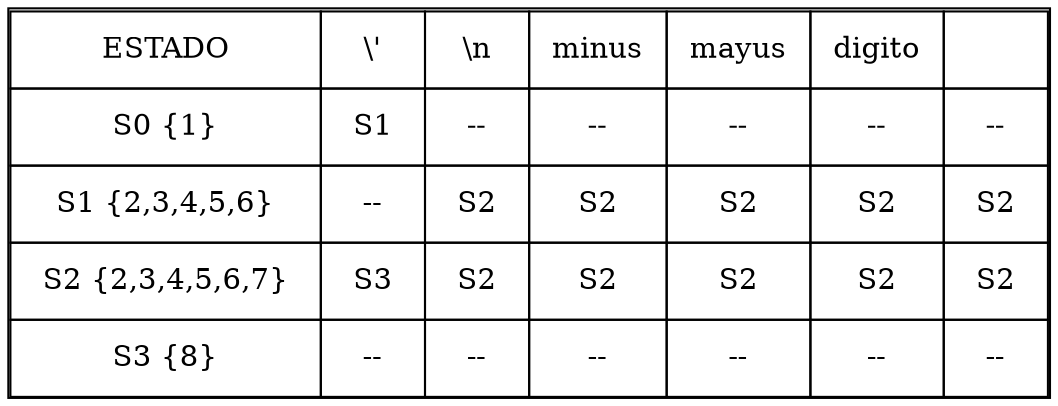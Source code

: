 digraph grafica{
rankdir=LR;
forcelabels= true;
node [shape = plain];
nodo32 [label = <<table border = '1' cellboder = '1' cellspacing='0' cellpadding='10'>
<tr>
<td>ESTADO</td>
<td>\'</td>
<td>\n</td>
<td>minus</td>
<td>mayus</td>
<td>digito</td>
<td> </td>
</tr>
<tr>
<td> S0 {1} </td>
<td> S1 </td>
<td> -- </td>
<td> -- </td>
<td> -- </td>
<td> -- </td>
<td> -- </td>
</tr>
<tr>
<td> S1 {2,3,4,5,6} </td>
<td> -- </td>
<td> S2 </td>
<td> S2 </td>
<td> S2 </td>
<td> S2 </td>
<td> S2 </td>
</tr>
<tr>
<td> S2 {2,3,4,5,6,7} </td>
<td> S3 </td>
<td> S2 </td>
<td> S2 </td>
<td> S2 </td>
<td> S2 </td>
<td> S2 </td>
</tr>
<tr>
<td> S3 {8} </td>
<td> -- </td>
<td> -- </td>
<td> -- </td>
<td> -- </td>
<td> -- </td>
<td> -- </td>
</tr>
</table>>];

}